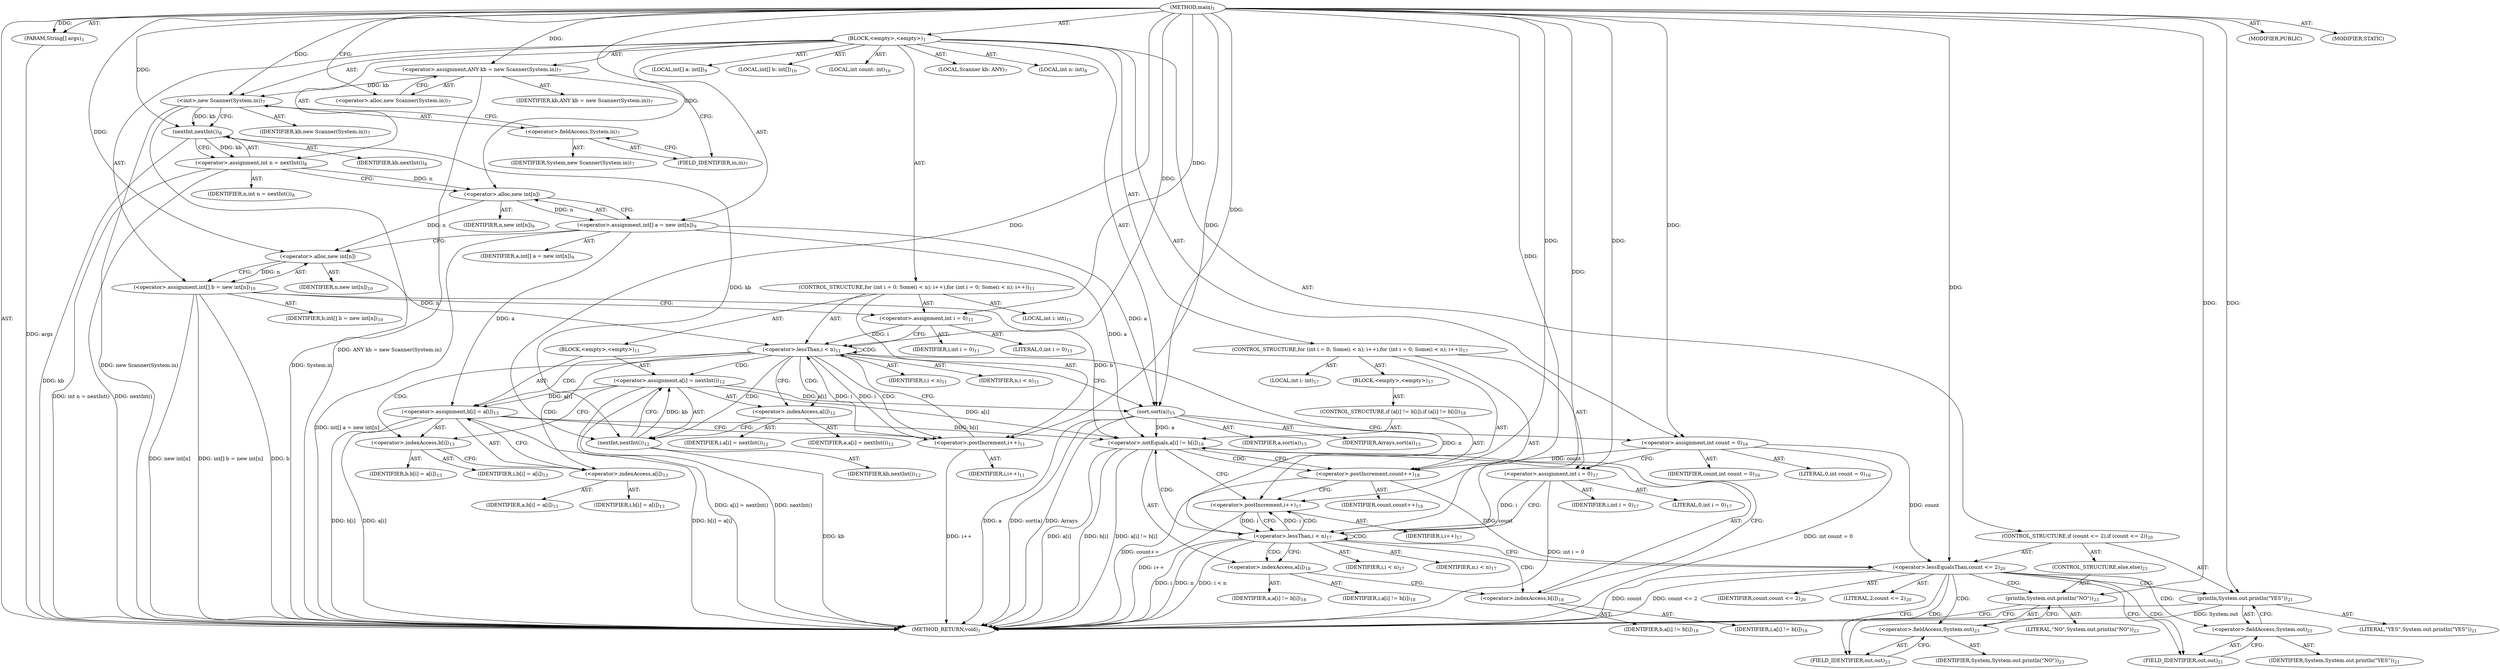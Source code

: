 digraph "main" {  
"19" [label = <(METHOD,main)<SUB>1</SUB>> ]
"20" [label = <(PARAM,String[] args)<SUB>1</SUB>> ]
"21" [label = <(BLOCK,&lt;empty&gt;,&lt;empty&gt;)<SUB>1</SUB>> ]
"4" [label = <(LOCAL,Scanner kb: ANY)<SUB>7</SUB>> ]
"22" [label = <(&lt;operator&gt;.assignment,ANY kb = new Scanner(System.in))<SUB>7</SUB>> ]
"23" [label = <(IDENTIFIER,kb,ANY kb = new Scanner(System.in))<SUB>7</SUB>> ]
"24" [label = <(&lt;operator&gt;.alloc,new Scanner(System.in))<SUB>7</SUB>> ]
"25" [label = <(&lt;init&gt;,new Scanner(System.in))<SUB>7</SUB>> ]
"3" [label = <(IDENTIFIER,kb,new Scanner(System.in))<SUB>7</SUB>> ]
"26" [label = <(&lt;operator&gt;.fieldAccess,System.in)<SUB>7</SUB>> ]
"27" [label = <(IDENTIFIER,System,new Scanner(System.in))<SUB>7</SUB>> ]
"28" [label = <(FIELD_IDENTIFIER,in,in)<SUB>7</SUB>> ]
"29" [label = <(LOCAL,int n: int)<SUB>8</SUB>> ]
"30" [label = <(&lt;operator&gt;.assignment,int n = nextInt())<SUB>8</SUB>> ]
"31" [label = <(IDENTIFIER,n,int n = nextInt())<SUB>8</SUB>> ]
"32" [label = <(nextInt,nextInt())<SUB>8</SUB>> ]
"33" [label = <(IDENTIFIER,kb,nextInt())<SUB>8</SUB>> ]
"34" [label = <(LOCAL,int[] a: int[])<SUB>9</SUB>> ]
"35" [label = <(&lt;operator&gt;.assignment,int[] a = new int[n])<SUB>9</SUB>> ]
"36" [label = <(IDENTIFIER,a,int[] a = new int[n])<SUB>9</SUB>> ]
"37" [label = <(&lt;operator&gt;.alloc,new int[n])> ]
"38" [label = <(IDENTIFIER,n,new int[n])<SUB>9</SUB>> ]
"39" [label = <(LOCAL,int[] b: int[])<SUB>10</SUB>> ]
"40" [label = <(&lt;operator&gt;.assignment,int[] b = new int[n])<SUB>10</SUB>> ]
"41" [label = <(IDENTIFIER,b,int[] b = new int[n])<SUB>10</SUB>> ]
"42" [label = <(&lt;operator&gt;.alloc,new int[n])> ]
"43" [label = <(IDENTIFIER,n,new int[n])<SUB>10</SUB>> ]
"44" [label = <(CONTROL_STRUCTURE,for (int i = 0; Some(i &lt; n); i++),for (int i = 0; Some(i &lt; n); i++))<SUB>11</SUB>> ]
"45" [label = <(LOCAL,int i: int)<SUB>11</SUB>> ]
"46" [label = <(&lt;operator&gt;.assignment,int i = 0)<SUB>11</SUB>> ]
"47" [label = <(IDENTIFIER,i,int i = 0)<SUB>11</SUB>> ]
"48" [label = <(LITERAL,0,int i = 0)<SUB>11</SUB>> ]
"49" [label = <(&lt;operator&gt;.lessThan,i &lt; n)<SUB>11</SUB>> ]
"50" [label = <(IDENTIFIER,i,i &lt; n)<SUB>11</SUB>> ]
"51" [label = <(IDENTIFIER,n,i &lt; n)<SUB>11</SUB>> ]
"52" [label = <(&lt;operator&gt;.postIncrement,i++)<SUB>11</SUB>> ]
"53" [label = <(IDENTIFIER,i,i++)<SUB>11</SUB>> ]
"54" [label = <(BLOCK,&lt;empty&gt;,&lt;empty&gt;)<SUB>11</SUB>> ]
"55" [label = <(&lt;operator&gt;.assignment,a[i] = nextInt())<SUB>12</SUB>> ]
"56" [label = <(&lt;operator&gt;.indexAccess,a[i])<SUB>12</SUB>> ]
"57" [label = <(IDENTIFIER,a,a[i] = nextInt())<SUB>12</SUB>> ]
"58" [label = <(IDENTIFIER,i,a[i] = nextInt())<SUB>12</SUB>> ]
"59" [label = <(nextInt,nextInt())<SUB>12</SUB>> ]
"60" [label = <(IDENTIFIER,kb,nextInt())<SUB>12</SUB>> ]
"61" [label = <(&lt;operator&gt;.assignment,b[i] = a[i])<SUB>13</SUB>> ]
"62" [label = <(&lt;operator&gt;.indexAccess,b[i])<SUB>13</SUB>> ]
"63" [label = <(IDENTIFIER,b,b[i] = a[i])<SUB>13</SUB>> ]
"64" [label = <(IDENTIFIER,i,b[i] = a[i])<SUB>13</SUB>> ]
"65" [label = <(&lt;operator&gt;.indexAccess,a[i])<SUB>13</SUB>> ]
"66" [label = <(IDENTIFIER,a,b[i] = a[i])<SUB>13</SUB>> ]
"67" [label = <(IDENTIFIER,i,b[i] = a[i])<SUB>13</SUB>> ]
"68" [label = <(sort,sort(a))<SUB>15</SUB>> ]
"69" [label = <(IDENTIFIER,Arrays,sort(a))<SUB>15</SUB>> ]
"70" [label = <(IDENTIFIER,a,sort(a))<SUB>15</SUB>> ]
"71" [label = <(LOCAL,int count: int)<SUB>16</SUB>> ]
"72" [label = <(&lt;operator&gt;.assignment,int count = 0)<SUB>16</SUB>> ]
"73" [label = <(IDENTIFIER,count,int count = 0)<SUB>16</SUB>> ]
"74" [label = <(LITERAL,0,int count = 0)<SUB>16</SUB>> ]
"75" [label = <(CONTROL_STRUCTURE,for (int i = 0; Some(i &lt; n); i++),for (int i = 0; Some(i &lt; n); i++))<SUB>17</SUB>> ]
"76" [label = <(LOCAL,int i: int)<SUB>17</SUB>> ]
"77" [label = <(&lt;operator&gt;.assignment,int i = 0)<SUB>17</SUB>> ]
"78" [label = <(IDENTIFIER,i,int i = 0)<SUB>17</SUB>> ]
"79" [label = <(LITERAL,0,int i = 0)<SUB>17</SUB>> ]
"80" [label = <(&lt;operator&gt;.lessThan,i &lt; n)<SUB>17</SUB>> ]
"81" [label = <(IDENTIFIER,i,i &lt; n)<SUB>17</SUB>> ]
"82" [label = <(IDENTIFIER,n,i &lt; n)<SUB>17</SUB>> ]
"83" [label = <(&lt;operator&gt;.postIncrement,i++)<SUB>17</SUB>> ]
"84" [label = <(IDENTIFIER,i,i++)<SUB>17</SUB>> ]
"85" [label = <(BLOCK,&lt;empty&gt;,&lt;empty&gt;)<SUB>17</SUB>> ]
"86" [label = <(CONTROL_STRUCTURE,if (a[i] != b[i]),if (a[i] != b[i]))<SUB>18</SUB>> ]
"87" [label = <(&lt;operator&gt;.notEquals,a[i] != b[i])<SUB>18</SUB>> ]
"88" [label = <(&lt;operator&gt;.indexAccess,a[i])<SUB>18</SUB>> ]
"89" [label = <(IDENTIFIER,a,a[i] != b[i])<SUB>18</SUB>> ]
"90" [label = <(IDENTIFIER,i,a[i] != b[i])<SUB>18</SUB>> ]
"91" [label = <(&lt;operator&gt;.indexAccess,b[i])<SUB>18</SUB>> ]
"92" [label = <(IDENTIFIER,b,a[i] != b[i])<SUB>18</SUB>> ]
"93" [label = <(IDENTIFIER,i,a[i] != b[i])<SUB>18</SUB>> ]
"94" [label = <(&lt;operator&gt;.postIncrement,count++)<SUB>18</SUB>> ]
"95" [label = <(IDENTIFIER,count,count++)<SUB>18</SUB>> ]
"96" [label = <(CONTROL_STRUCTURE,if (count &lt;= 2),if (count &lt;= 2))<SUB>20</SUB>> ]
"97" [label = <(&lt;operator&gt;.lessEqualsThan,count &lt;= 2)<SUB>20</SUB>> ]
"98" [label = <(IDENTIFIER,count,count &lt;= 2)<SUB>20</SUB>> ]
"99" [label = <(LITERAL,2,count &lt;= 2)<SUB>20</SUB>> ]
"100" [label = <(println,System.out.println(&quot;YES&quot;))<SUB>21</SUB>> ]
"101" [label = <(&lt;operator&gt;.fieldAccess,System.out)<SUB>21</SUB>> ]
"102" [label = <(IDENTIFIER,System,System.out.println(&quot;YES&quot;))<SUB>21</SUB>> ]
"103" [label = <(FIELD_IDENTIFIER,out,out)<SUB>21</SUB>> ]
"104" [label = <(LITERAL,&quot;YES&quot;,System.out.println(&quot;YES&quot;))<SUB>21</SUB>> ]
"105" [label = <(CONTROL_STRUCTURE,else,else)<SUB>23</SUB>> ]
"106" [label = <(println,System.out.println(&quot;NO&quot;))<SUB>23</SUB>> ]
"107" [label = <(&lt;operator&gt;.fieldAccess,System.out)<SUB>23</SUB>> ]
"108" [label = <(IDENTIFIER,System,System.out.println(&quot;NO&quot;))<SUB>23</SUB>> ]
"109" [label = <(FIELD_IDENTIFIER,out,out)<SUB>23</SUB>> ]
"110" [label = <(LITERAL,&quot;NO&quot;,System.out.println(&quot;NO&quot;))<SUB>23</SUB>> ]
"111" [label = <(MODIFIER,PUBLIC)> ]
"112" [label = <(MODIFIER,STATIC)> ]
"113" [label = <(METHOD_RETURN,void)<SUB>1</SUB>> ]
  "19" -> "20"  [ label = "AST: "] 
  "19" -> "21"  [ label = "AST: "] 
  "19" -> "111"  [ label = "AST: "] 
  "19" -> "112"  [ label = "AST: "] 
  "19" -> "113"  [ label = "AST: "] 
  "21" -> "4"  [ label = "AST: "] 
  "21" -> "22"  [ label = "AST: "] 
  "21" -> "25"  [ label = "AST: "] 
  "21" -> "29"  [ label = "AST: "] 
  "21" -> "30"  [ label = "AST: "] 
  "21" -> "34"  [ label = "AST: "] 
  "21" -> "35"  [ label = "AST: "] 
  "21" -> "39"  [ label = "AST: "] 
  "21" -> "40"  [ label = "AST: "] 
  "21" -> "44"  [ label = "AST: "] 
  "21" -> "68"  [ label = "AST: "] 
  "21" -> "71"  [ label = "AST: "] 
  "21" -> "72"  [ label = "AST: "] 
  "21" -> "75"  [ label = "AST: "] 
  "21" -> "96"  [ label = "AST: "] 
  "22" -> "23"  [ label = "AST: "] 
  "22" -> "24"  [ label = "AST: "] 
  "25" -> "3"  [ label = "AST: "] 
  "25" -> "26"  [ label = "AST: "] 
  "26" -> "27"  [ label = "AST: "] 
  "26" -> "28"  [ label = "AST: "] 
  "30" -> "31"  [ label = "AST: "] 
  "30" -> "32"  [ label = "AST: "] 
  "32" -> "33"  [ label = "AST: "] 
  "35" -> "36"  [ label = "AST: "] 
  "35" -> "37"  [ label = "AST: "] 
  "37" -> "38"  [ label = "AST: "] 
  "40" -> "41"  [ label = "AST: "] 
  "40" -> "42"  [ label = "AST: "] 
  "42" -> "43"  [ label = "AST: "] 
  "44" -> "45"  [ label = "AST: "] 
  "44" -> "46"  [ label = "AST: "] 
  "44" -> "49"  [ label = "AST: "] 
  "44" -> "52"  [ label = "AST: "] 
  "44" -> "54"  [ label = "AST: "] 
  "46" -> "47"  [ label = "AST: "] 
  "46" -> "48"  [ label = "AST: "] 
  "49" -> "50"  [ label = "AST: "] 
  "49" -> "51"  [ label = "AST: "] 
  "52" -> "53"  [ label = "AST: "] 
  "54" -> "55"  [ label = "AST: "] 
  "54" -> "61"  [ label = "AST: "] 
  "55" -> "56"  [ label = "AST: "] 
  "55" -> "59"  [ label = "AST: "] 
  "56" -> "57"  [ label = "AST: "] 
  "56" -> "58"  [ label = "AST: "] 
  "59" -> "60"  [ label = "AST: "] 
  "61" -> "62"  [ label = "AST: "] 
  "61" -> "65"  [ label = "AST: "] 
  "62" -> "63"  [ label = "AST: "] 
  "62" -> "64"  [ label = "AST: "] 
  "65" -> "66"  [ label = "AST: "] 
  "65" -> "67"  [ label = "AST: "] 
  "68" -> "69"  [ label = "AST: "] 
  "68" -> "70"  [ label = "AST: "] 
  "72" -> "73"  [ label = "AST: "] 
  "72" -> "74"  [ label = "AST: "] 
  "75" -> "76"  [ label = "AST: "] 
  "75" -> "77"  [ label = "AST: "] 
  "75" -> "80"  [ label = "AST: "] 
  "75" -> "83"  [ label = "AST: "] 
  "75" -> "85"  [ label = "AST: "] 
  "77" -> "78"  [ label = "AST: "] 
  "77" -> "79"  [ label = "AST: "] 
  "80" -> "81"  [ label = "AST: "] 
  "80" -> "82"  [ label = "AST: "] 
  "83" -> "84"  [ label = "AST: "] 
  "85" -> "86"  [ label = "AST: "] 
  "86" -> "87"  [ label = "AST: "] 
  "86" -> "94"  [ label = "AST: "] 
  "87" -> "88"  [ label = "AST: "] 
  "87" -> "91"  [ label = "AST: "] 
  "88" -> "89"  [ label = "AST: "] 
  "88" -> "90"  [ label = "AST: "] 
  "91" -> "92"  [ label = "AST: "] 
  "91" -> "93"  [ label = "AST: "] 
  "94" -> "95"  [ label = "AST: "] 
  "96" -> "97"  [ label = "AST: "] 
  "96" -> "100"  [ label = "AST: "] 
  "96" -> "105"  [ label = "AST: "] 
  "97" -> "98"  [ label = "AST: "] 
  "97" -> "99"  [ label = "AST: "] 
  "100" -> "101"  [ label = "AST: "] 
  "100" -> "104"  [ label = "AST: "] 
  "101" -> "102"  [ label = "AST: "] 
  "101" -> "103"  [ label = "AST: "] 
  "105" -> "106"  [ label = "AST: "] 
  "106" -> "107"  [ label = "AST: "] 
  "106" -> "110"  [ label = "AST: "] 
  "107" -> "108"  [ label = "AST: "] 
  "107" -> "109"  [ label = "AST: "] 
  "22" -> "28"  [ label = "CFG: "] 
  "25" -> "32"  [ label = "CFG: "] 
  "30" -> "37"  [ label = "CFG: "] 
  "35" -> "42"  [ label = "CFG: "] 
  "40" -> "46"  [ label = "CFG: "] 
  "68" -> "72"  [ label = "CFG: "] 
  "72" -> "77"  [ label = "CFG: "] 
  "24" -> "22"  [ label = "CFG: "] 
  "26" -> "25"  [ label = "CFG: "] 
  "32" -> "30"  [ label = "CFG: "] 
  "37" -> "35"  [ label = "CFG: "] 
  "42" -> "40"  [ label = "CFG: "] 
  "46" -> "49"  [ label = "CFG: "] 
  "49" -> "56"  [ label = "CFG: "] 
  "49" -> "68"  [ label = "CFG: "] 
  "52" -> "49"  [ label = "CFG: "] 
  "77" -> "80"  [ label = "CFG: "] 
  "80" -> "88"  [ label = "CFG: "] 
  "80" -> "97"  [ label = "CFG: "] 
  "83" -> "80"  [ label = "CFG: "] 
  "97" -> "103"  [ label = "CFG: "] 
  "97" -> "109"  [ label = "CFG: "] 
  "100" -> "113"  [ label = "CFG: "] 
  "28" -> "26"  [ label = "CFG: "] 
  "55" -> "62"  [ label = "CFG: "] 
  "61" -> "52"  [ label = "CFG: "] 
  "101" -> "100"  [ label = "CFG: "] 
  "106" -> "113"  [ label = "CFG: "] 
  "56" -> "59"  [ label = "CFG: "] 
  "59" -> "55"  [ label = "CFG: "] 
  "62" -> "65"  [ label = "CFG: "] 
  "65" -> "61"  [ label = "CFG: "] 
  "87" -> "94"  [ label = "CFG: "] 
  "87" -> "83"  [ label = "CFG: "] 
  "94" -> "83"  [ label = "CFG: "] 
  "103" -> "101"  [ label = "CFG: "] 
  "107" -> "106"  [ label = "CFG: "] 
  "88" -> "91"  [ label = "CFG: "] 
  "91" -> "87"  [ label = "CFG: "] 
  "109" -> "107"  [ label = "CFG: "] 
  "19" -> "24"  [ label = "CFG: "] 
  "20" -> "113"  [ label = "DDG: args"] 
  "22" -> "113"  [ label = "DDG: ANY kb = new Scanner(System.in)"] 
  "25" -> "113"  [ label = "DDG: System.in"] 
  "25" -> "113"  [ label = "DDG: new Scanner(System.in)"] 
  "32" -> "113"  [ label = "DDG: kb"] 
  "30" -> "113"  [ label = "DDG: nextInt()"] 
  "30" -> "113"  [ label = "DDG: int n = nextInt()"] 
  "35" -> "113"  [ label = "DDG: int[] a = new int[n]"] 
  "40" -> "113"  [ label = "DDG: b"] 
  "40" -> "113"  [ label = "DDG: new int[n]"] 
  "40" -> "113"  [ label = "DDG: int[] b = new int[n]"] 
  "68" -> "113"  [ label = "DDG: a"] 
  "68" -> "113"  [ label = "DDG: sort(a)"] 
  "72" -> "113"  [ label = "DDG: int count = 0"] 
  "77" -> "113"  [ label = "DDG: int i = 0"] 
  "80" -> "113"  [ label = "DDG: i"] 
  "80" -> "113"  [ label = "DDG: n"] 
  "80" -> "113"  [ label = "DDG: i &lt; n"] 
  "97" -> "113"  [ label = "DDG: count"] 
  "97" -> "113"  [ label = "DDG: count &lt;= 2"] 
  "100" -> "113"  [ label = "DDG: System.out"] 
  "87" -> "113"  [ label = "DDG: a[i]"] 
  "87" -> "113"  [ label = "DDG: b[i]"] 
  "87" -> "113"  [ label = "DDG: a[i] != b[i]"] 
  "94" -> "113"  [ label = "DDG: count++"] 
  "83" -> "113"  [ label = "DDG: i++"] 
  "59" -> "113"  [ label = "DDG: kb"] 
  "55" -> "113"  [ label = "DDG: nextInt()"] 
  "55" -> "113"  [ label = "DDG: a[i] = nextInt()"] 
  "61" -> "113"  [ label = "DDG: b[i]"] 
  "61" -> "113"  [ label = "DDG: a[i]"] 
  "61" -> "113"  [ label = "DDG: b[i] = a[i]"] 
  "52" -> "113"  [ label = "DDG: i++"] 
  "68" -> "113"  [ label = "DDG: Arrays"] 
  "19" -> "20"  [ label = "DDG: "] 
  "19" -> "22"  [ label = "DDG: "] 
  "32" -> "30"  [ label = "DDG: kb"] 
  "37" -> "35"  [ label = "DDG: n"] 
  "42" -> "40"  [ label = "DDG: n"] 
  "19" -> "72"  [ label = "DDG: "] 
  "22" -> "25"  [ label = "DDG: kb"] 
  "19" -> "25"  [ label = "DDG: "] 
  "19" -> "46"  [ label = "DDG: "] 
  "19" -> "68"  [ label = "DDG: "] 
  "35" -> "68"  [ label = "DDG: a"] 
  "55" -> "68"  [ label = "DDG: a[i]"] 
  "19" -> "77"  [ label = "DDG: "] 
  "25" -> "32"  [ label = "DDG: kb"] 
  "19" -> "32"  [ label = "DDG: "] 
  "30" -> "37"  [ label = "DDG: n"] 
  "19" -> "37"  [ label = "DDG: "] 
  "37" -> "42"  [ label = "DDG: n"] 
  "19" -> "42"  [ label = "DDG: "] 
  "46" -> "49"  [ label = "DDG: i"] 
  "52" -> "49"  [ label = "DDG: i"] 
  "19" -> "49"  [ label = "DDG: "] 
  "42" -> "49"  [ label = "DDG: n"] 
  "49" -> "52"  [ label = "DDG: i"] 
  "19" -> "52"  [ label = "DDG: "] 
  "59" -> "55"  [ label = "DDG: kb"] 
  "35" -> "61"  [ label = "DDG: a"] 
  "55" -> "61"  [ label = "DDG: a[i]"] 
  "77" -> "80"  [ label = "DDG: i"] 
  "83" -> "80"  [ label = "DDG: i"] 
  "19" -> "80"  [ label = "DDG: "] 
  "49" -> "80"  [ label = "DDG: n"] 
  "80" -> "83"  [ label = "DDG: i"] 
  "19" -> "83"  [ label = "DDG: "] 
  "72" -> "97"  [ label = "DDG: count"] 
  "94" -> "97"  [ label = "DDG: count"] 
  "19" -> "97"  [ label = "DDG: "] 
  "19" -> "100"  [ label = "DDG: "] 
  "19" -> "106"  [ label = "DDG: "] 
  "32" -> "59"  [ label = "DDG: kb"] 
  "19" -> "59"  [ label = "DDG: "] 
  "68" -> "87"  [ label = "DDG: a"] 
  "35" -> "87"  [ label = "DDG: a"] 
  "55" -> "87"  [ label = "DDG: a[i]"] 
  "40" -> "87"  [ label = "DDG: b"] 
  "61" -> "87"  [ label = "DDG: b[i]"] 
  "72" -> "94"  [ label = "DDG: count"] 
  "19" -> "94"  [ label = "DDG: "] 
  "49" -> "49"  [ label = "CDG: "] 
  "49" -> "61"  [ label = "CDG: "] 
  "49" -> "52"  [ label = "CDG: "] 
  "49" -> "56"  [ label = "CDG: "] 
  "49" -> "65"  [ label = "CDG: "] 
  "49" -> "59"  [ label = "CDG: "] 
  "49" -> "55"  [ label = "CDG: "] 
  "49" -> "62"  [ label = "CDG: "] 
  "80" -> "80"  [ label = "CDG: "] 
  "80" -> "83"  [ label = "CDG: "] 
  "80" -> "88"  [ label = "CDG: "] 
  "80" -> "87"  [ label = "CDG: "] 
  "80" -> "91"  [ label = "CDG: "] 
  "97" -> "107"  [ label = "CDG: "] 
  "97" -> "100"  [ label = "CDG: "] 
  "97" -> "103"  [ label = "CDG: "] 
  "97" -> "106"  [ label = "CDG: "] 
  "97" -> "101"  [ label = "CDG: "] 
  "97" -> "109"  [ label = "CDG: "] 
  "87" -> "94"  [ label = "CDG: "] 
}
